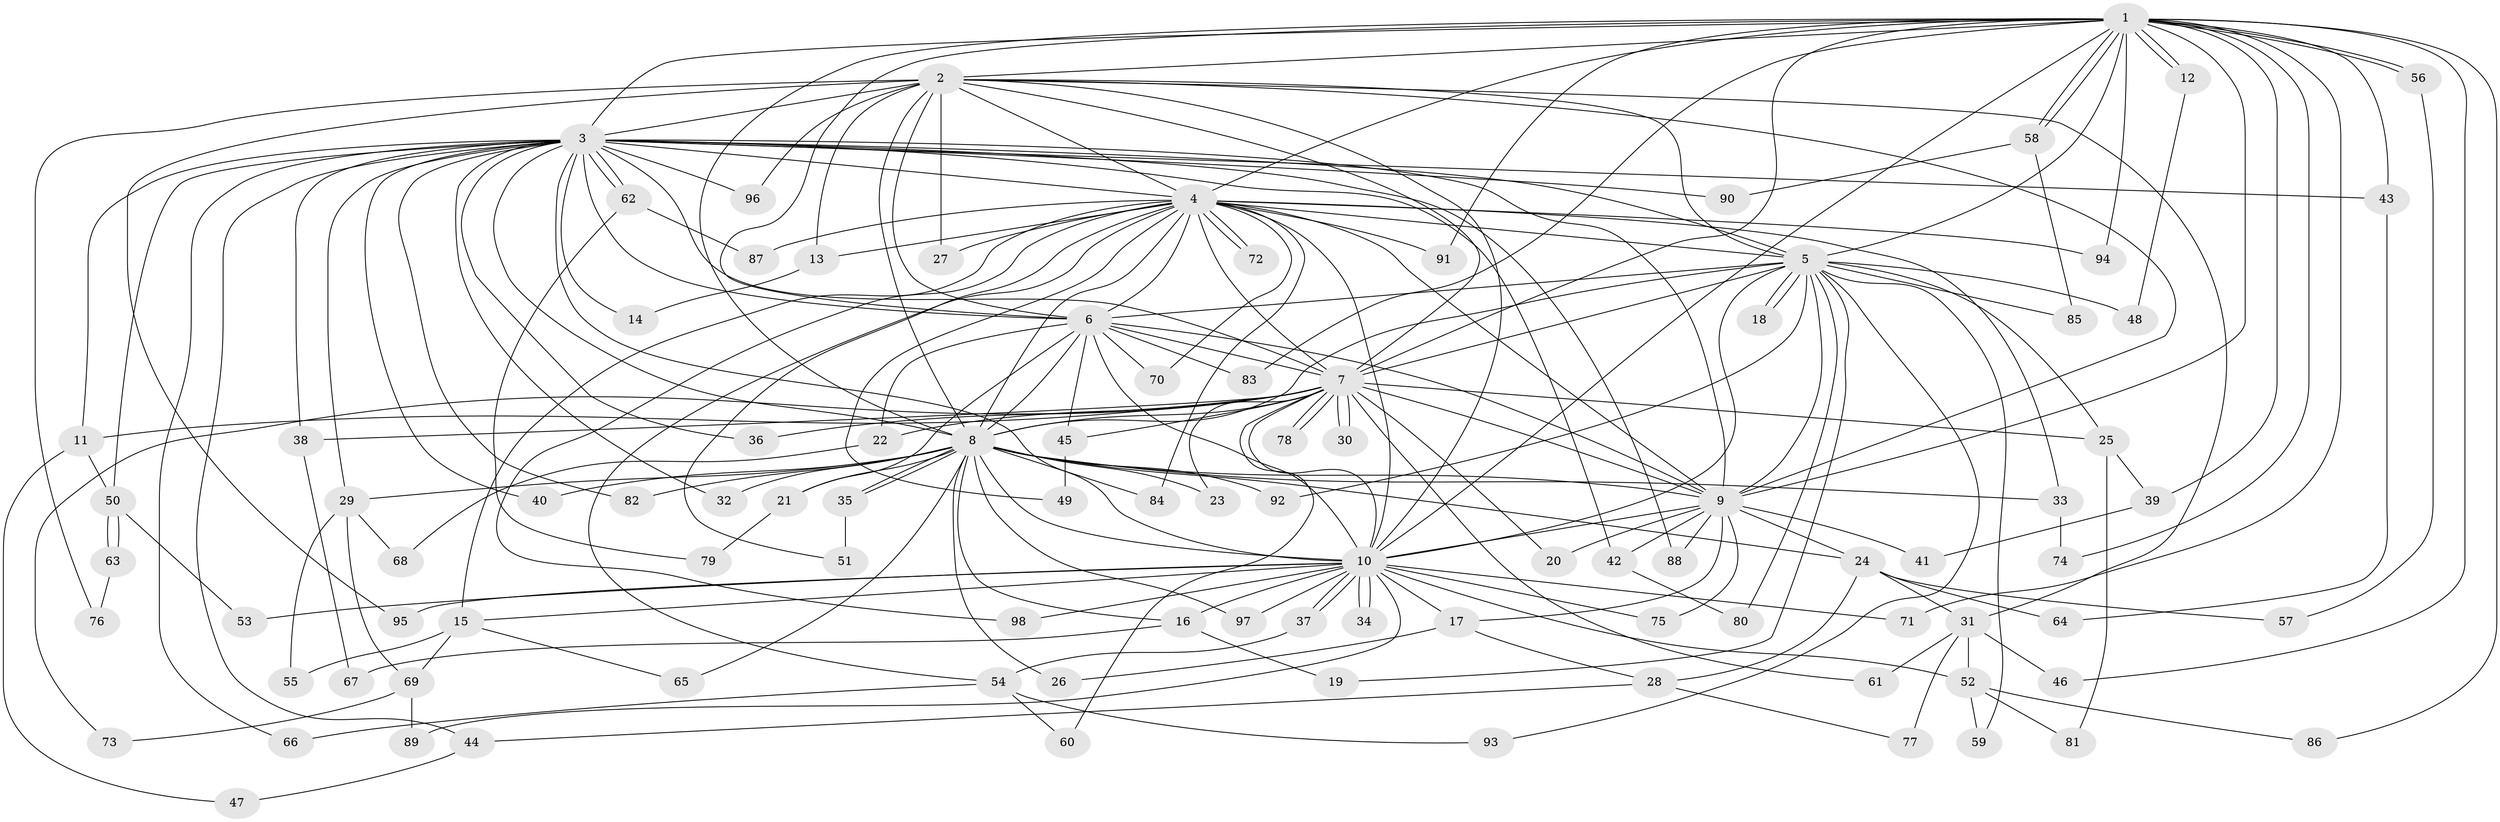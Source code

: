 // Generated by graph-tools (version 1.1) at 2025/01/03/09/25 03:01:22]
// undirected, 98 vertices, 221 edges
graph export_dot {
graph [start="1"]
  node [color=gray90,style=filled];
  1;
  2;
  3;
  4;
  5;
  6;
  7;
  8;
  9;
  10;
  11;
  12;
  13;
  14;
  15;
  16;
  17;
  18;
  19;
  20;
  21;
  22;
  23;
  24;
  25;
  26;
  27;
  28;
  29;
  30;
  31;
  32;
  33;
  34;
  35;
  36;
  37;
  38;
  39;
  40;
  41;
  42;
  43;
  44;
  45;
  46;
  47;
  48;
  49;
  50;
  51;
  52;
  53;
  54;
  55;
  56;
  57;
  58;
  59;
  60;
  61;
  62;
  63;
  64;
  65;
  66;
  67;
  68;
  69;
  70;
  71;
  72;
  73;
  74;
  75;
  76;
  77;
  78;
  79;
  80;
  81;
  82;
  83;
  84;
  85;
  86;
  87;
  88;
  89;
  90;
  91;
  92;
  93;
  94;
  95;
  96;
  97;
  98;
  1 -- 2;
  1 -- 3;
  1 -- 4;
  1 -- 5;
  1 -- 6;
  1 -- 7;
  1 -- 8;
  1 -- 9;
  1 -- 10;
  1 -- 12;
  1 -- 12;
  1 -- 39;
  1 -- 43;
  1 -- 46;
  1 -- 56;
  1 -- 56;
  1 -- 58;
  1 -- 58;
  1 -- 71;
  1 -- 74;
  1 -- 83;
  1 -- 86;
  1 -- 91;
  1 -- 94;
  2 -- 3;
  2 -- 4;
  2 -- 5;
  2 -- 6;
  2 -- 7;
  2 -- 8;
  2 -- 9;
  2 -- 10;
  2 -- 13;
  2 -- 27;
  2 -- 31;
  2 -- 76;
  2 -- 95;
  2 -- 96;
  3 -- 4;
  3 -- 5;
  3 -- 6;
  3 -- 7;
  3 -- 8;
  3 -- 9;
  3 -- 10;
  3 -- 11;
  3 -- 14;
  3 -- 29;
  3 -- 32;
  3 -- 36;
  3 -- 38;
  3 -- 40;
  3 -- 42;
  3 -- 43;
  3 -- 44;
  3 -- 50;
  3 -- 62;
  3 -- 62;
  3 -- 66;
  3 -- 82;
  3 -- 88;
  3 -- 90;
  3 -- 96;
  4 -- 5;
  4 -- 6;
  4 -- 7;
  4 -- 8;
  4 -- 9;
  4 -- 10;
  4 -- 13;
  4 -- 15;
  4 -- 27;
  4 -- 33;
  4 -- 49;
  4 -- 51;
  4 -- 54;
  4 -- 70;
  4 -- 72;
  4 -- 72;
  4 -- 84;
  4 -- 87;
  4 -- 91;
  4 -- 94;
  4 -- 98;
  5 -- 6;
  5 -- 7;
  5 -- 8;
  5 -- 9;
  5 -- 10;
  5 -- 18;
  5 -- 18;
  5 -- 19;
  5 -- 25;
  5 -- 48;
  5 -- 59;
  5 -- 80;
  5 -- 85;
  5 -- 92;
  5 -- 93;
  6 -- 7;
  6 -- 8;
  6 -- 9;
  6 -- 10;
  6 -- 21;
  6 -- 22;
  6 -- 45;
  6 -- 70;
  6 -- 83;
  7 -- 8;
  7 -- 9;
  7 -- 10;
  7 -- 11;
  7 -- 20;
  7 -- 22;
  7 -- 23;
  7 -- 25;
  7 -- 30;
  7 -- 30;
  7 -- 36;
  7 -- 38;
  7 -- 45;
  7 -- 60;
  7 -- 61;
  7 -- 73;
  7 -- 78;
  7 -- 78;
  8 -- 9;
  8 -- 10;
  8 -- 16;
  8 -- 21;
  8 -- 23;
  8 -- 24;
  8 -- 26;
  8 -- 29;
  8 -- 32;
  8 -- 33;
  8 -- 35;
  8 -- 35;
  8 -- 40;
  8 -- 65;
  8 -- 82;
  8 -- 84;
  8 -- 92;
  8 -- 97;
  9 -- 10;
  9 -- 17;
  9 -- 20;
  9 -- 24;
  9 -- 41;
  9 -- 42;
  9 -- 75;
  9 -- 88;
  10 -- 15;
  10 -- 16;
  10 -- 17;
  10 -- 34;
  10 -- 34;
  10 -- 37;
  10 -- 37;
  10 -- 52;
  10 -- 53;
  10 -- 71;
  10 -- 75;
  10 -- 89;
  10 -- 95;
  10 -- 97;
  10 -- 98;
  11 -- 47;
  11 -- 50;
  12 -- 48;
  13 -- 14;
  15 -- 55;
  15 -- 65;
  15 -- 69;
  16 -- 19;
  16 -- 67;
  17 -- 26;
  17 -- 28;
  21 -- 79;
  22 -- 68;
  24 -- 28;
  24 -- 31;
  24 -- 57;
  24 -- 64;
  25 -- 39;
  25 -- 81;
  28 -- 44;
  28 -- 77;
  29 -- 55;
  29 -- 68;
  29 -- 69;
  31 -- 46;
  31 -- 52;
  31 -- 61;
  31 -- 77;
  33 -- 74;
  35 -- 51;
  37 -- 54;
  38 -- 67;
  39 -- 41;
  42 -- 80;
  43 -- 64;
  44 -- 47;
  45 -- 49;
  50 -- 53;
  50 -- 63;
  50 -- 63;
  52 -- 59;
  52 -- 81;
  52 -- 86;
  54 -- 60;
  54 -- 66;
  54 -- 93;
  56 -- 57;
  58 -- 85;
  58 -- 90;
  62 -- 79;
  62 -- 87;
  63 -- 76;
  69 -- 73;
  69 -- 89;
}
